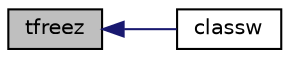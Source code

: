 digraph "tfreez"
{
 // INTERACTIVE_SVG=YES
  edge [fontname="Helvetica",fontsize="10",labelfontname="Helvetica",labelfontsize="10"];
  node [fontname="Helvetica",fontsize="10",shape=record];
  rankdir="LR";
  Node1 [label="tfreez",height=0.2,width=0.4,color="black", fillcolor="grey75", style="filled", fontcolor="black"];
  Node1 -> Node2 [dir="back",color="midnightblue",fontsize="10",style="solid",fontname="Helvetica"];
  Node2 [label="classw",height=0.2,width=0.4,color="black", fillcolor="white", style="filled",URL="$CLASSW_8f.html#aac1827011ed2ca61bd0274e83d1f80ad"];
}
